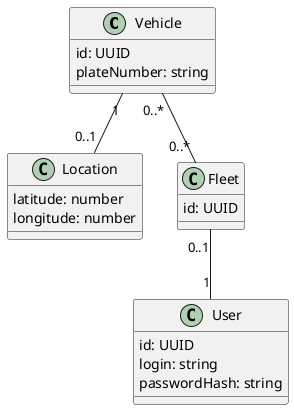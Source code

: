 @startuml

' Domain model for the Fulll Vehicle fleet parking management system

class Vehicle {
    id: UUID
    plateNumber: string
}

class Location {
    latitude: number
    longitude: number
}

class User {
    id: UUID
    login: string
    passwordHash: string
}

class Fleet {
    id: UUID
}

Fleet "0..1" -- "1" User
Vehicle "0..*" -- "0..*" Fleet
Vehicle "1" -- "0..1" Location

@enduml
